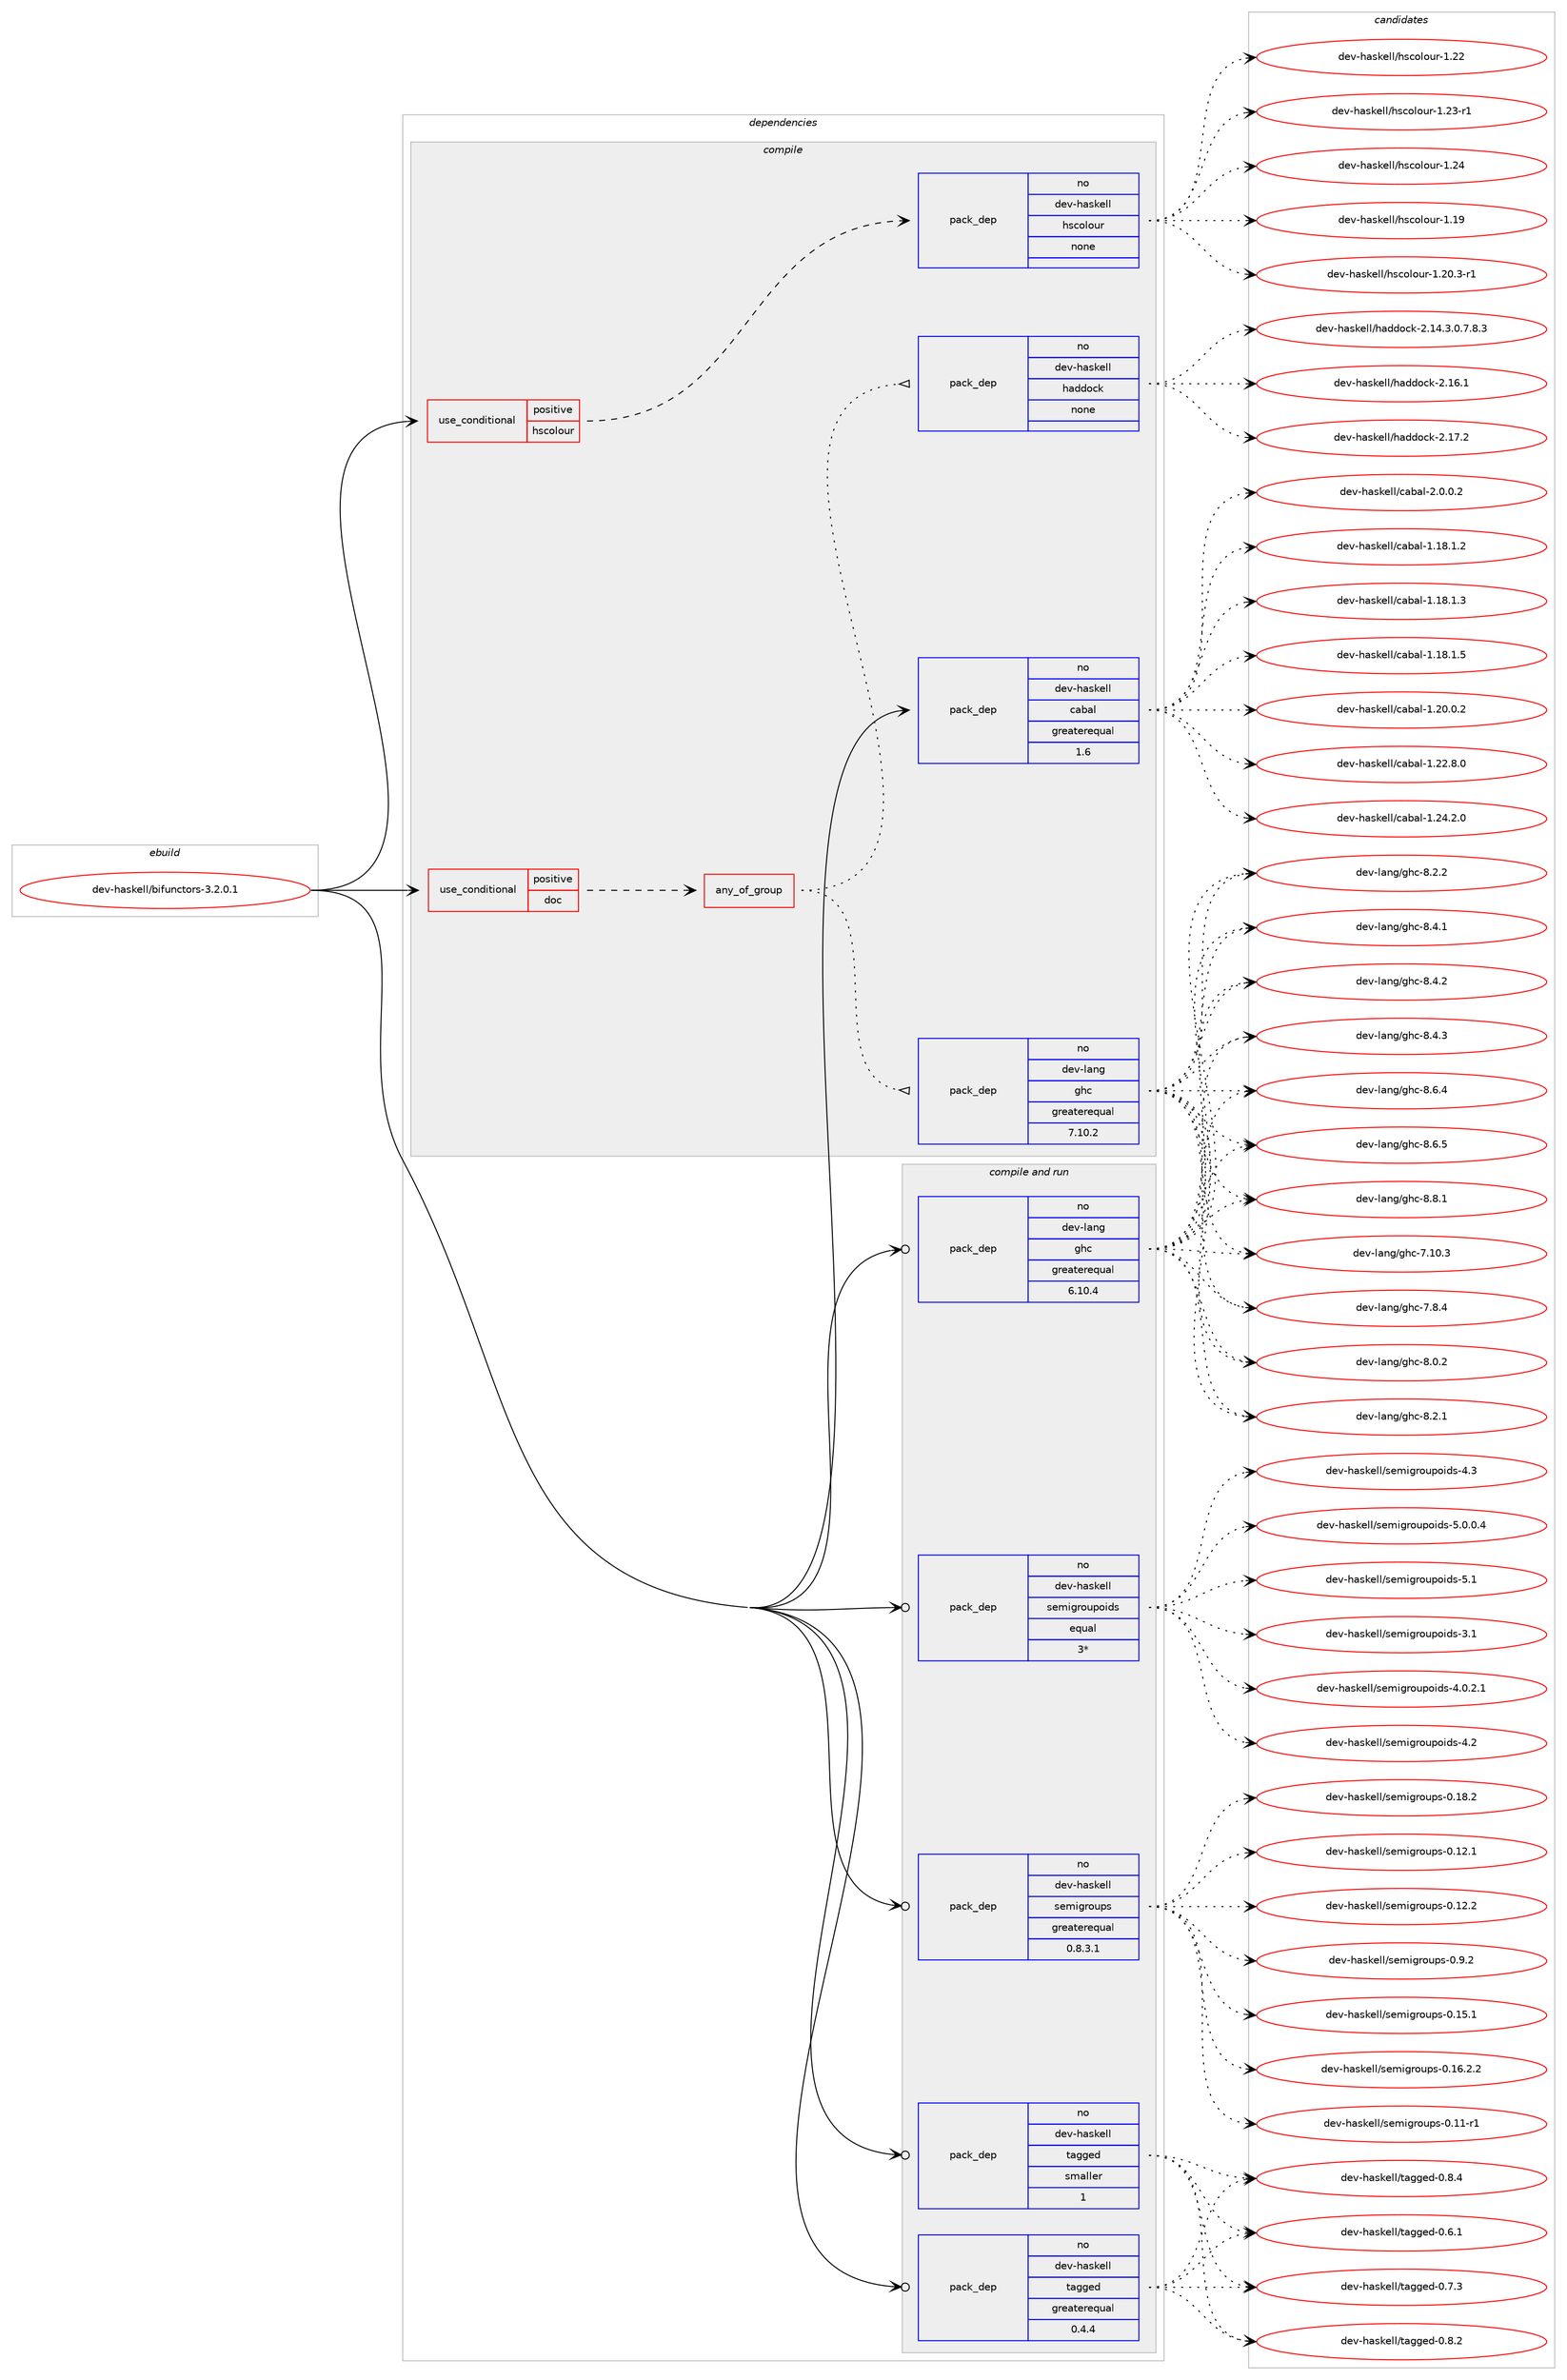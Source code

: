 digraph prolog {

# *************
# Graph options
# *************

newrank=true;
concentrate=true;
compound=true;
graph [rankdir=LR,fontname=Helvetica,fontsize=10,ranksep=1.5];#, ranksep=2.5, nodesep=0.2];
edge  [arrowhead=vee];
node  [fontname=Helvetica,fontsize=10];

# **********
# The ebuild
# **********

subgraph cluster_leftcol {
color=gray;
rank=same;
label=<<i>ebuild</i>>;
id [label="dev-haskell/bifunctors-3.2.0.1", color=red, width=4, href="../dev-haskell/bifunctors-3.2.0.1.svg"];
}

# ****************
# The dependencies
# ****************

subgraph cluster_midcol {
color=gray;
label=<<i>dependencies</i>>;
subgraph cluster_compile {
fillcolor="#eeeeee";
style=filled;
label=<<i>compile</i>>;
subgraph cond124860 {
dependency527112 [label=<<TABLE BORDER="0" CELLBORDER="1" CELLSPACING="0" CELLPADDING="4"><TR><TD ROWSPAN="3" CELLPADDING="10">use_conditional</TD></TR><TR><TD>positive</TD></TR><TR><TD>doc</TD></TR></TABLE>>, shape=none, color=red];
subgraph any9525 {
dependency527113 [label=<<TABLE BORDER="0" CELLBORDER="1" CELLSPACING="0" CELLPADDING="4"><TR><TD CELLPADDING="10">any_of_group</TD></TR></TABLE>>, shape=none, color=red];subgraph pack392370 {
dependency527114 [label=<<TABLE BORDER="0" CELLBORDER="1" CELLSPACING="0" CELLPADDING="4" WIDTH="220"><TR><TD ROWSPAN="6" CELLPADDING="30">pack_dep</TD></TR><TR><TD WIDTH="110">no</TD></TR><TR><TD>dev-haskell</TD></TR><TR><TD>haddock</TD></TR><TR><TD>none</TD></TR><TR><TD></TD></TR></TABLE>>, shape=none, color=blue];
}
dependency527113:e -> dependency527114:w [weight=20,style="dotted",arrowhead="oinv"];
subgraph pack392371 {
dependency527115 [label=<<TABLE BORDER="0" CELLBORDER="1" CELLSPACING="0" CELLPADDING="4" WIDTH="220"><TR><TD ROWSPAN="6" CELLPADDING="30">pack_dep</TD></TR><TR><TD WIDTH="110">no</TD></TR><TR><TD>dev-lang</TD></TR><TR><TD>ghc</TD></TR><TR><TD>greaterequal</TD></TR><TR><TD>7.10.2</TD></TR></TABLE>>, shape=none, color=blue];
}
dependency527113:e -> dependency527115:w [weight=20,style="dotted",arrowhead="oinv"];
}
dependency527112:e -> dependency527113:w [weight=20,style="dashed",arrowhead="vee"];
}
id:e -> dependency527112:w [weight=20,style="solid",arrowhead="vee"];
subgraph cond124861 {
dependency527116 [label=<<TABLE BORDER="0" CELLBORDER="1" CELLSPACING="0" CELLPADDING="4"><TR><TD ROWSPAN="3" CELLPADDING="10">use_conditional</TD></TR><TR><TD>positive</TD></TR><TR><TD>hscolour</TD></TR></TABLE>>, shape=none, color=red];
subgraph pack392372 {
dependency527117 [label=<<TABLE BORDER="0" CELLBORDER="1" CELLSPACING="0" CELLPADDING="4" WIDTH="220"><TR><TD ROWSPAN="6" CELLPADDING="30">pack_dep</TD></TR><TR><TD WIDTH="110">no</TD></TR><TR><TD>dev-haskell</TD></TR><TR><TD>hscolour</TD></TR><TR><TD>none</TD></TR><TR><TD></TD></TR></TABLE>>, shape=none, color=blue];
}
dependency527116:e -> dependency527117:w [weight=20,style="dashed",arrowhead="vee"];
}
id:e -> dependency527116:w [weight=20,style="solid",arrowhead="vee"];
subgraph pack392373 {
dependency527118 [label=<<TABLE BORDER="0" CELLBORDER="1" CELLSPACING="0" CELLPADDING="4" WIDTH="220"><TR><TD ROWSPAN="6" CELLPADDING="30">pack_dep</TD></TR><TR><TD WIDTH="110">no</TD></TR><TR><TD>dev-haskell</TD></TR><TR><TD>cabal</TD></TR><TR><TD>greaterequal</TD></TR><TR><TD>1.6</TD></TR></TABLE>>, shape=none, color=blue];
}
id:e -> dependency527118:w [weight=20,style="solid",arrowhead="vee"];
}
subgraph cluster_compileandrun {
fillcolor="#eeeeee";
style=filled;
label=<<i>compile and run</i>>;
subgraph pack392374 {
dependency527119 [label=<<TABLE BORDER="0" CELLBORDER="1" CELLSPACING="0" CELLPADDING="4" WIDTH="220"><TR><TD ROWSPAN="6" CELLPADDING="30">pack_dep</TD></TR><TR><TD WIDTH="110">no</TD></TR><TR><TD>dev-haskell</TD></TR><TR><TD>semigroupoids</TD></TR><TR><TD>equal</TD></TR><TR><TD>3*</TD></TR></TABLE>>, shape=none, color=blue];
}
id:e -> dependency527119:w [weight=20,style="solid",arrowhead="odotvee"];
subgraph pack392375 {
dependency527120 [label=<<TABLE BORDER="0" CELLBORDER="1" CELLSPACING="0" CELLPADDING="4" WIDTH="220"><TR><TD ROWSPAN="6" CELLPADDING="30">pack_dep</TD></TR><TR><TD WIDTH="110">no</TD></TR><TR><TD>dev-haskell</TD></TR><TR><TD>semigroups</TD></TR><TR><TD>greaterequal</TD></TR><TR><TD>0.8.3.1</TD></TR></TABLE>>, shape=none, color=blue];
}
id:e -> dependency527120:w [weight=20,style="solid",arrowhead="odotvee"];
subgraph pack392376 {
dependency527121 [label=<<TABLE BORDER="0" CELLBORDER="1" CELLSPACING="0" CELLPADDING="4" WIDTH="220"><TR><TD ROWSPAN="6" CELLPADDING="30">pack_dep</TD></TR><TR><TD WIDTH="110">no</TD></TR><TR><TD>dev-haskell</TD></TR><TR><TD>tagged</TD></TR><TR><TD>greaterequal</TD></TR><TR><TD>0.4.4</TD></TR></TABLE>>, shape=none, color=blue];
}
id:e -> dependency527121:w [weight=20,style="solid",arrowhead="odotvee"];
subgraph pack392377 {
dependency527122 [label=<<TABLE BORDER="0" CELLBORDER="1" CELLSPACING="0" CELLPADDING="4" WIDTH="220"><TR><TD ROWSPAN="6" CELLPADDING="30">pack_dep</TD></TR><TR><TD WIDTH="110">no</TD></TR><TR><TD>dev-haskell</TD></TR><TR><TD>tagged</TD></TR><TR><TD>smaller</TD></TR><TR><TD>1</TD></TR></TABLE>>, shape=none, color=blue];
}
id:e -> dependency527122:w [weight=20,style="solid",arrowhead="odotvee"];
subgraph pack392378 {
dependency527123 [label=<<TABLE BORDER="0" CELLBORDER="1" CELLSPACING="0" CELLPADDING="4" WIDTH="220"><TR><TD ROWSPAN="6" CELLPADDING="30">pack_dep</TD></TR><TR><TD WIDTH="110">no</TD></TR><TR><TD>dev-lang</TD></TR><TR><TD>ghc</TD></TR><TR><TD>greaterequal</TD></TR><TR><TD>6.10.4</TD></TR></TABLE>>, shape=none, color=blue];
}
id:e -> dependency527123:w [weight=20,style="solid",arrowhead="odotvee"];
}
subgraph cluster_run {
fillcolor="#eeeeee";
style=filled;
label=<<i>run</i>>;
}
}

# **************
# The candidates
# **************

subgraph cluster_choices {
rank=same;
color=gray;
label=<<i>candidates</i>>;

subgraph choice392370 {
color=black;
nodesep=1;
choice1001011184510497115107101108108471049710010011199107455046495246514648465546564651 [label="dev-haskell/haddock-2.14.3.0.7.8.3", color=red, width=4,href="../dev-haskell/haddock-2.14.3.0.7.8.3.svg"];
choice100101118451049711510710110810847104971001001119910745504649544649 [label="dev-haskell/haddock-2.16.1", color=red, width=4,href="../dev-haskell/haddock-2.16.1.svg"];
choice100101118451049711510710110810847104971001001119910745504649554650 [label="dev-haskell/haddock-2.17.2", color=red, width=4,href="../dev-haskell/haddock-2.17.2.svg"];
dependency527114:e -> choice1001011184510497115107101108108471049710010011199107455046495246514648465546564651:w [style=dotted,weight="100"];
dependency527114:e -> choice100101118451049711510710110810847104971001001119910745504649544649:w [style=dotted,weight="100"];
dependency527114:e -> choice100101118451049711510710110810847104971001001119910745504649554650:w [style=dotted,weight="100"];
}
subgraph choice392371 {
color=black;
nodesep=1;
choice1001011184510897110103471031049945554649484651 [label="dev-lang/ghc-7.10.3", color=red, width=4,href="../dev-lang/ghc-7.10.3.svg"];
choice10010111845108971101034710310499455546564652 [label="dev-lang/ghc-7.8.4", color=red, width=4,href="../dev-lang/ghc-7.8.4.svg"];
choice10010111845108971101034710310499455646484650 [label="dev-lang/ghc-8.0.2", color=red, width=4,href="../dev-lang/ghc-8.0.2.svg"];
choice10010111845108971101034710310499455646504649 [label="dev-lang/ghc-8.2.1", color=red, width=4,href="../dev-lang/ghc-8.2.1.svg"];
choice10010111845108971101034710310499455646504650 [label="dev-lang/ghc-8.2.2", color=red, width=4,href="../dev-lang/ghc-8.2.2.svg"];
choice10010111845108971101034710310499455646524649 [label="dev-lang/ghc-8.4.1", color=red, width=4,href="../dev-lang/ghc-8.4.1.svg"];
choice10010111845108971101034710310499455646524650 [label="dev-lang/ghc-8.4.2", color=red, width=4,href="../dev-lang/ghc-8.4.2.svg"];
choice10010111845108971101034710310499455646524651 [label="dev-lang/ghc-8.4.3", color=red, width=4,href="../dev-lang/ghc-8.4.3.svg"];
choice10010111845108971101034710310499455646544652 [label="dev-lang/ghc-8.6.4", color=red, width=4,href="../dev-lang/ghc-8.6.4.svg"];
choice10010111845108971101034710310499455646544653 [label="dev-lang/ghc-8.6.5", color=red, width=4,href="../dev-lang/ghc-8.6.5.svg"];
choice10010111845108971101034710310499455646564649 [label="dev-lang/ghc-8.8.1", color=red, width=4,href="../dev-lang/ghc-8.8.1.svg"];
dependency527115:e -> choice1001011184510897110103471031049945554649484651:w [style=dotted,weight="100"];
dependency527115:e -> choice10010111845108971101034710310499455546564652:w [style=dotted,weight="100"];
dependency527115:e -> choice10010111845108971101034710310499455646484650:w [style=dotted,weight="100"];
dependency527115:e -> choice10010111845108971101034710310499455646504649:w [style=dotted,weight="100"];
dependency527115:e -> choice10010111845108971101034710310499455646504650:w [style=dotted,weight="100"];
dependency527115:e -> choice10010111845108971101034710310499455646524649:w [style=dotted,weight="100"];
dependency527115:e -> choice10010111845108971101034710310499455646524650:w [style=dotted,weight="100"];
dependency527115:e -> choice10010111845108971101034710310499455646524651:w [style=dotted,weight="100"];
dependency527115:e -> choice10010111845108971101034710310499455646544652:w [style=dotted,weight="100"];
dependency527115:e -> choice10010111845108971101034710310499455646544653:w [style=dotted,weight="100"];
dependency527115:e -> choice10010111845108971101034710310499455646564649:w [style=dotted,weight="100"];
}
subgraph choice392372 {
color=black;
nodesep=1;
choice100101118451049711510710110810847104115991111081111171144549464957 [label="dev-haskell/hscolour-1.19", color=red, width=4,href="../dev-haskell/hscolour-1.19.svg"];
choice10010111845104971151071011081084710411599111108111117114454946504846514511449 [label="dev-haskell/hscolour-1.20.3-r1", color=red, width=4,href="../dev-haskell/hscolour-1.20.3-r1.svg"];
choice100101118451049711510710110810847104115991111081111171144549465050 [label="dev-haskell/hscolour-1.22", color=red, width=4,href="../dev-haskell/hscolour-1.22.svg"];
choice1001011184510497115107101108108471041159911110811111711445494650514511449 [label="dev-haskell/hscolour-1.23-r1", color=red, width=4,href="../dev-haskell/hscolour-1.23-r1.svg"];
choice100101118451049711510710110810847104115991111081111171144549465052 [label="dev-haskell/hscolour-1.24", color=red, width=4,href="../dev-haskell/hscolour-1.24.svg"];
dependency527117:e -> choice100101118451049711510710110810847104115991111081111171144549464957:w [style=dotted,weight="100"];
dependency527117:e -> choice10010111845104971151071011081084710411599111108111117114454946504846514511449:w [style=dotted,weight="100"];
dependency527117:e -> choice100101118451049711510710110810847104115991111081111171144549465050:w [style=dotted,weight="100"];
dependency527117:e -> choice1001011184510497115107101108108471041159911110811111711445494650514511449:w [style=dotted,weight="100"];
dependency527117:e -> choice100101118451049711510710110810847104115991111081111171144549465052:w [style=dotted,weight="100"];
}
subgraph choice392373 {
color=black;
nodesep=1;
choice10010111845104971151071011081084799979897108454946495646494650 [label="dev-haskell/cabal-1.18.1.2", color=red, width=4,href="../dev-haskell/cabal-1.18.1.2.svg"];
choice10010111845104971151071011081084799979897108454946495646494651 [label="dev-haskell/cabal-1.18.1.3", color=red, width=4,href="../dev-haskell/cabal-1.18.1.3.svg"];
choice10010111845104971151071011081084799979897108454946495646494653 [label="dev-haskell/cabal-1.18.1.5", color=red, width=4,href="../dev-haskell/cabal-1.18.1.5.svg"];
choice10010111845104971151071011081084799979897108454946504846484650 [label="dev-haskell/cabal-1.20.0.2", color=red, width=4,href="../dev-haskell/cabal-1.20.0.2.svg"];
choice10010111845104971151071011081084799979897108454946505046564648 [label="dev-haskell/cabal-1.22.8.0", color=red, width=4,href="../dev-haskell/cabal-1.22.8.0.svg"];
choice10010111845104971151071011081084799979897108454946505246504648 [label="dev-haskell/cabal-1.24.2.0", color=red, width=4,href="../dev-haskell/cabal-1.24.2.0.svg"];
choice100101118451049711510710110810847999798971084550464846484650 [label="dev-haskell/cabal-2.0.0.2", color=red, width=4,href="../dev-haskell/cabal-2.0.0.2.svg"];
dependency527118:e -> choice10010111845104971151071011081084799979897108454946495646494650:w [style=dotted,weight="100"];
dependency527118:e -> choice10010111845104971151071011081084799979897108454946495646494651:w [style=dotted,weight="100"];
dependency527118:e -> choice10010111845104971151071011081084799979897108454946495646494653:w [style=dotted,weight="100"];
dependency527118:e -> choice10010111845104971151071011081084799979897108454946504846484650:w [style=dotted,weight="100"];
dependency527118:e -> choice10010111845104971151071011081084799979897108454946505046564648:w [style=dotted,weight="100"];
dependency527118:e -> choice10010111845104971151071011081084799979897108454946505246504648:w [style=dotted,weight="100"];
dependency527118:e -> choice100101118451049711510710110810847999798971084550464846484650:w [style=dotted,weight="100"];
}
subgraph choice392374 {
color=black;
nodesep=1;
choice10010111845104971151071011081084711510110910510311411111711211110510011545514649 [label="dev-haskell/semigroupoids-3.1", color=red, width=4,href="../dev-haskell/semigroupoids-3.1.svg"];
choice1001011184510497115107101108108471151011091051031141111171121111051001154552464846504649 [label="dev-haskell/semigroupoids-4.0.2.1", color=red, width=4,href="../dev-haskell/semigroupoids-4.0.2.1.svg"];
choice10010111845104971151071011081084711510110910510311411111711211110510011545524650 [label="dev-haskell/semigroupoids-4.2", color=red, width=4,href="../dev-haskell/semigroupoids-4.2.svg"];
choice10010111845104971151071011081084711510110910510311411111711211110510011545524651 [label="dev-haskell/semigroupoids-4.3", color=red, width=4,href="../dev-haskell/semigroupoids-4.3.svg"];
choice1001011184510497115107101108108471151011091051031141111171121111051001154553464846484652 [label="dev-haskell/semigroupoids-5.0.0.4", color=red, width=4,href="../dev-haskell/semigroupoids-5.0.0.4.svg"];
choice10010111845104971151071011081084711510110910510311411111711211110510011545534649 [label="dev-haskell/semigroupoids-5.1", color=red, width=4,href="../dev-haskell/semigroupoids-5.1.svg"];
dependency527119:e -> choice10010111845104971151071011081084711510110910510311411111711211110510011545514649:w [style=dotted,weight="100"];
dependency527119:e -> choice1001011184510497115107101108108471151011091051031141111171121111051001154552464846504649:w [style=dotted,weight="100"];
dependency527119:e -> choice10010111845104971151071011081084711510110910510311411111711211110510011545524650:w [style=dotted,weight="100"];
dependency527119:e -> choice10010111845104971151071011081084711510110910510311411111711211110510011545524651:w [style=dotted,weight="100"];
dependency527119:e -> choice1001011184510497115107101108108471151011091051031141111171121111051001154553464846484652:w [style=dotted,weight="100"];
dependency527119:e -> choice10010111845104971151071011081084711510110910510311411111711211110510011545534649:w [style=dotted,weight="100"];
}
subgraph choice392375 {
color=black;
nodesep=1;
choice10010111845104971151071011081084711510110910510311411111711211545484649494511449 [label="dev-haskell/semigroups-0.11-r1", color=red, width=4,href="../dev-haskell/semigroups-0.11-r1.svg"];
choice10010111845104971151071011081084711510110910510311411111711211545484649504649 [label="dev-haskell/semigroups-0.12.1", color=red, width=4,href="../dev-haskell/semigroups-0.12.1.svg"];
choice10010111845104971151071011081084711510110910510311411111711211545484649504650 [label="dev-haskell/semigroups-0.12.2", color=red, width=4,href="../dev-haskell/semigroups-0.12.2.svg"];
choice10010111845104971151071011081084711510110910510311411111711211545484649534649 [label="dev-haskell/semigroups-0.15.1", color=red, width=4,href="../dev-haskell/semigroups-0.15.1.svg"];
choice100101118451049711510710110810847115101109105103114111117112115454846495446504650 [label="dev-haskell/semigroups-0.16.2.2", color=red, width=4,href="../dev-haskell/semigroups-0.16.2.2.svg"];
choice10010111845104971151071011081084711510110910510311411111711211545484649564650 [label="dev-haskell/semigroups-0.18.2", color=red, width=4,href="../dev-haskell/semigroups-0.18.2.svg"];
choice100101118451049711510710110810847115101109105103114111117112115454846574650 [label="dev-haskell/semigroups-0.9.2", color=red, width=4,href="../dev-haskell/semigroups-0.9.2.svg"];
dependency527120:e -> choice10010111845104971151071011081084711510110910510311411111711211545484649494511449:w [style=dotted,weight="100"];
dependency527120:e -> choice10010111845104971151071011081084711510110910510311411111711211545484649504649:w [style=dotted,weight="100"];
dependency527120:e -> choice10010111845104971151071011081084711510110910510311411111711211545484649504650:w [style=dotted,weight="100"];
dependency527120:e -> choice10010111845104971151071011081084711510110910510311411111711211545484649534649:w [style=dotted,weight="100"];
dependency527120:e -> choice100101118451049711510710110810847115101109105103114111117112115454846495446504650:w [style=dotted,weight="100"];
dependency527120:e -> choice10010111845104971151071011081084711510110910510311411111711211545484649564650:w [style=dotted,weight="100"];
dependency527120:e -> choice100101118451049711510710110810847115101109105103114111117112115454846574650:w [style=dotted,weight="100"];
}
subgraph choice392376 {
color=black;
nodesep=1;
choice10010111845104971151071011081084711697103103101100454846544649 [label="dev-haskell/tagged-0.6.1", color=red, width=4,href="../dev-haskell/tagged-0.6.1.svg"];
choice10010111845104971151071011081084711697103103101100454846554651 [label="dev-haskell/tagged-0.7.3", color=red, width=4,href="../dev-haskell/tagged-0.7.3.svg"];
choice10010111845104971151071011081084711697103103101100454846564650 [label="dev-haskell/tagged-0.8.2", color=red, width=4,href="../dev-haskell/tagged-0.8.2.svg"];
choice10010111845104971151071011081084711697103103101100454846564652 [label="dev-haskell/tagged-0.8.4", color=red, width=4,href="../dev-haskell/tagged-0.8.4.svg"];
dependency527121:e -> choice10010111845104971151071011081084711697103103101100454846544649:w [style=dotted,weight="100"];
dependency527121:e -> choice10010111845104971151071011081084711697103103101100454846554651:w [style=dotted,weight="100"];
dependency527121:e -> choice10010111845104971151071011081084711697103103101100454846564650:w [style=dotted,weight="100"];
dependency527121:e -> choice10010111845104971151071011081084711697103103101100454846564652:w [style=dotted,weight="100"];
}
subgraph choice392377 {
color=black;
nodesep=1;
choice10010111845104971151071011081084711697103103101100454846544649 [label="dev-haskell/tagged-0.6.1", color=red, width=4,href="../dev-haskell/tagged-0.6.1.svg"];
choice10010111845104971151071011081084711697103103101100454846554651 [label="dev-haskell/tagged-0.7.3", color=red, width=4,href="../dev-haskell/tagged-0.7.3.svg"];
choice10010111845104971151071011081084711697103103101100454846564650 [label="dev-haskell/tagged-0.8.2", color=red, width=4,href="../dev-haskell/tagged-0.8.2.svg"];
choice10010111845104971151071011081084711697103103101100454846564652 [label="dev-haskell/tagged-0.8.4", color=red, width=4,href="../dev-haskell/tagged-0.8.4.svg"];
dependency527122:e -> choice10010111845104971151071011081084711697103103101100454846544649:w [style=dotted,weight="100"];
dependency527122:e -> choice10010111845104971151071011081084711697103103101100454846554651:w [style=dotted,weight="100"];
dependency527122:e -> choice10010111845104971151071011081084711697103103101100454846564650:w [style=dotted,weight="100"];
dependency527122:e -> choice10010111845104971151071011081084711697103103101100454846564652:w [style=dotted,weight="100"];
}
subgraph choice392378 {
color=black;
nodesep=1;
choice1001011184510897110103471031049945554649484651 [label="dev-lang/ghc-7.10.3", color=red, width=4,href="../dev-lang/ghc-7.10.3.svg"];
choice10010111845108971101034710310499455546564652 [label="dev-lang/ghc-7.8.4", color=red, width=4,href="../dev-lang/ghc-7.8.4.svg"];
choice10010111845108971101034710310499455646484650 [label="dev-lang/ghc-8.0.2", color=red, width=4,href="../dev-lang/ghc-8.0.2.svg"];
choice10010111845108971101034710310499455646504649 [label="dev-lang/ghc-8.2.1", color=red, width=4,href="../dev-lang/ghc-8.2.1.svg"];
choice10010111845108971101034710310499455646504650 [label="dev-lang/ghc-8.2.2", color=red, width=4,href="../dev-lang/ghc-8.2.2.svg"];
choice10010111845108971101034710310499455646524649 [label="dev-lang/ghc-8.4.1", color=red, width=4,href="../dev-lang/ghc-8.4.1.svg"];
choice10010111845108971101034710310499455646524650 [label="dev-lang/ghc-8.4.2", color=red, width=4,href="../dev-lang/ghc-8.4.2.svg"];
choice10010111845108971101034710310499455646524651 [label="dev-lang/ghc-8.4.3", color=red, width=4,href="../dev-lang/ghc-8.4.3.svg"];
choice10010111845108971101034710310499455646544652 [label="dev-lang/ghc-8.6.4", color=red, width=4,href="../dev-lang/ghc-8.6.4.svg"];
choice10010111845108971101034710310499455646544653 [label="dev-lang/ghc-8.6.5", color=red, width=4,href="../dev-lang/ghc-8.6.5.svg"];
choice10010111845108971101034710310499455646564649 [label="dev-lang/ghc-8.8.1", color=red, width=4,href="../dev-lang/ghc-8.8.1.svg"];
dependency527123:e -> choice1001011184510897110103471031049945554649484651:w [style=dotted,weight="100"];
dependency527123:e -> choice10010111845108971101034710310499455546564652:w [style=dotted,weight="100"];
dependency527123:e -> choice10010111845108971101034710310499455646484650:w [style=dotted,weight="100"];
dependency527123:e -> choice10010111845108971101034710310499455646504649:w [style=dotted,weight="100"];
dependency527123:e -> choice10010111845108971101034710310499455646504650:w [style=dotted,weight="100"];
dependency527123:e -> choice10010111845108971101034710310499455646524649:w [style=dotted,weight="100"];
dependency527123:e -> choice10010111845108971101034710310499455646524650:w [style=dotted,weight="100"];
dependency527123:e -> choice10010111845108971101034710310499455646524651:w [style=dotted,weight="100"];
dependency527123:e -> choice10010111845108971101034710310499455646544652:w [style=dotted,weight="100"];
dependency527123:e -> choice10010111845108971101034710310499455646544653:w [style=dotted,weight="100"];
dependency527123:e -> choice10010111845108971101034710310499455646564649:w [style=dotted,weight="100"];
}
}

}
